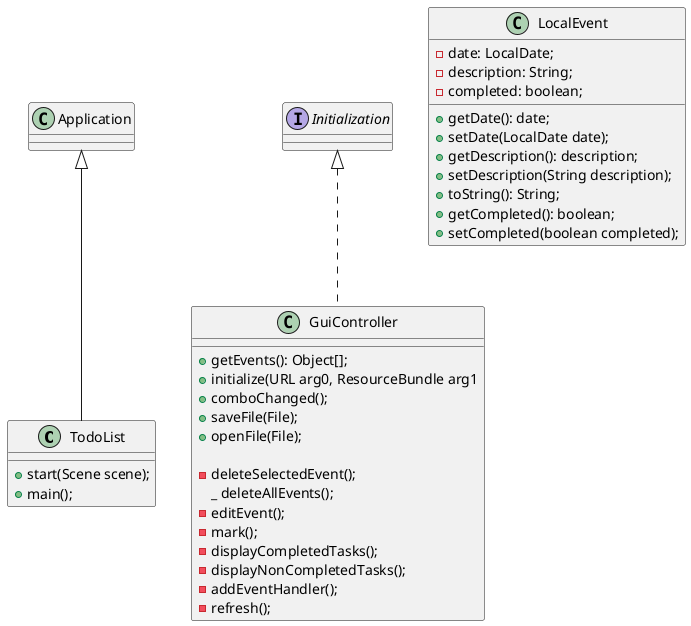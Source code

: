 @startuml
class TodoList extends Application{
    + start(Scene scene);
    + main();
}

class GuiController implements Initialization{
    + getEvents(): Object[];
    + initialize(URL arg0, ResourceBundle arg1
    + comboChanged();
    + saveFile(File);
    + openFile(File);

    - deleteSelectedEvent();
    _ deleteAllEvents();
    - editEvent();
    - mark();
    - displayCompletedTasks();
    - displayNonCompletedTasks();
    - addEventHandler();
    - refresh();

}

class LocalEvent{
    - date: LocalDate;
    - description: String;
    - completed: boolean;

    + getDate(): date;
    + setDate(LocalDate date);
    + getDescription(): description;
    + setDescription(String description);
    + toString(): String;
    + getCompleted(): boolean;
    + setCompleted(boolean completed);
}
@enduml